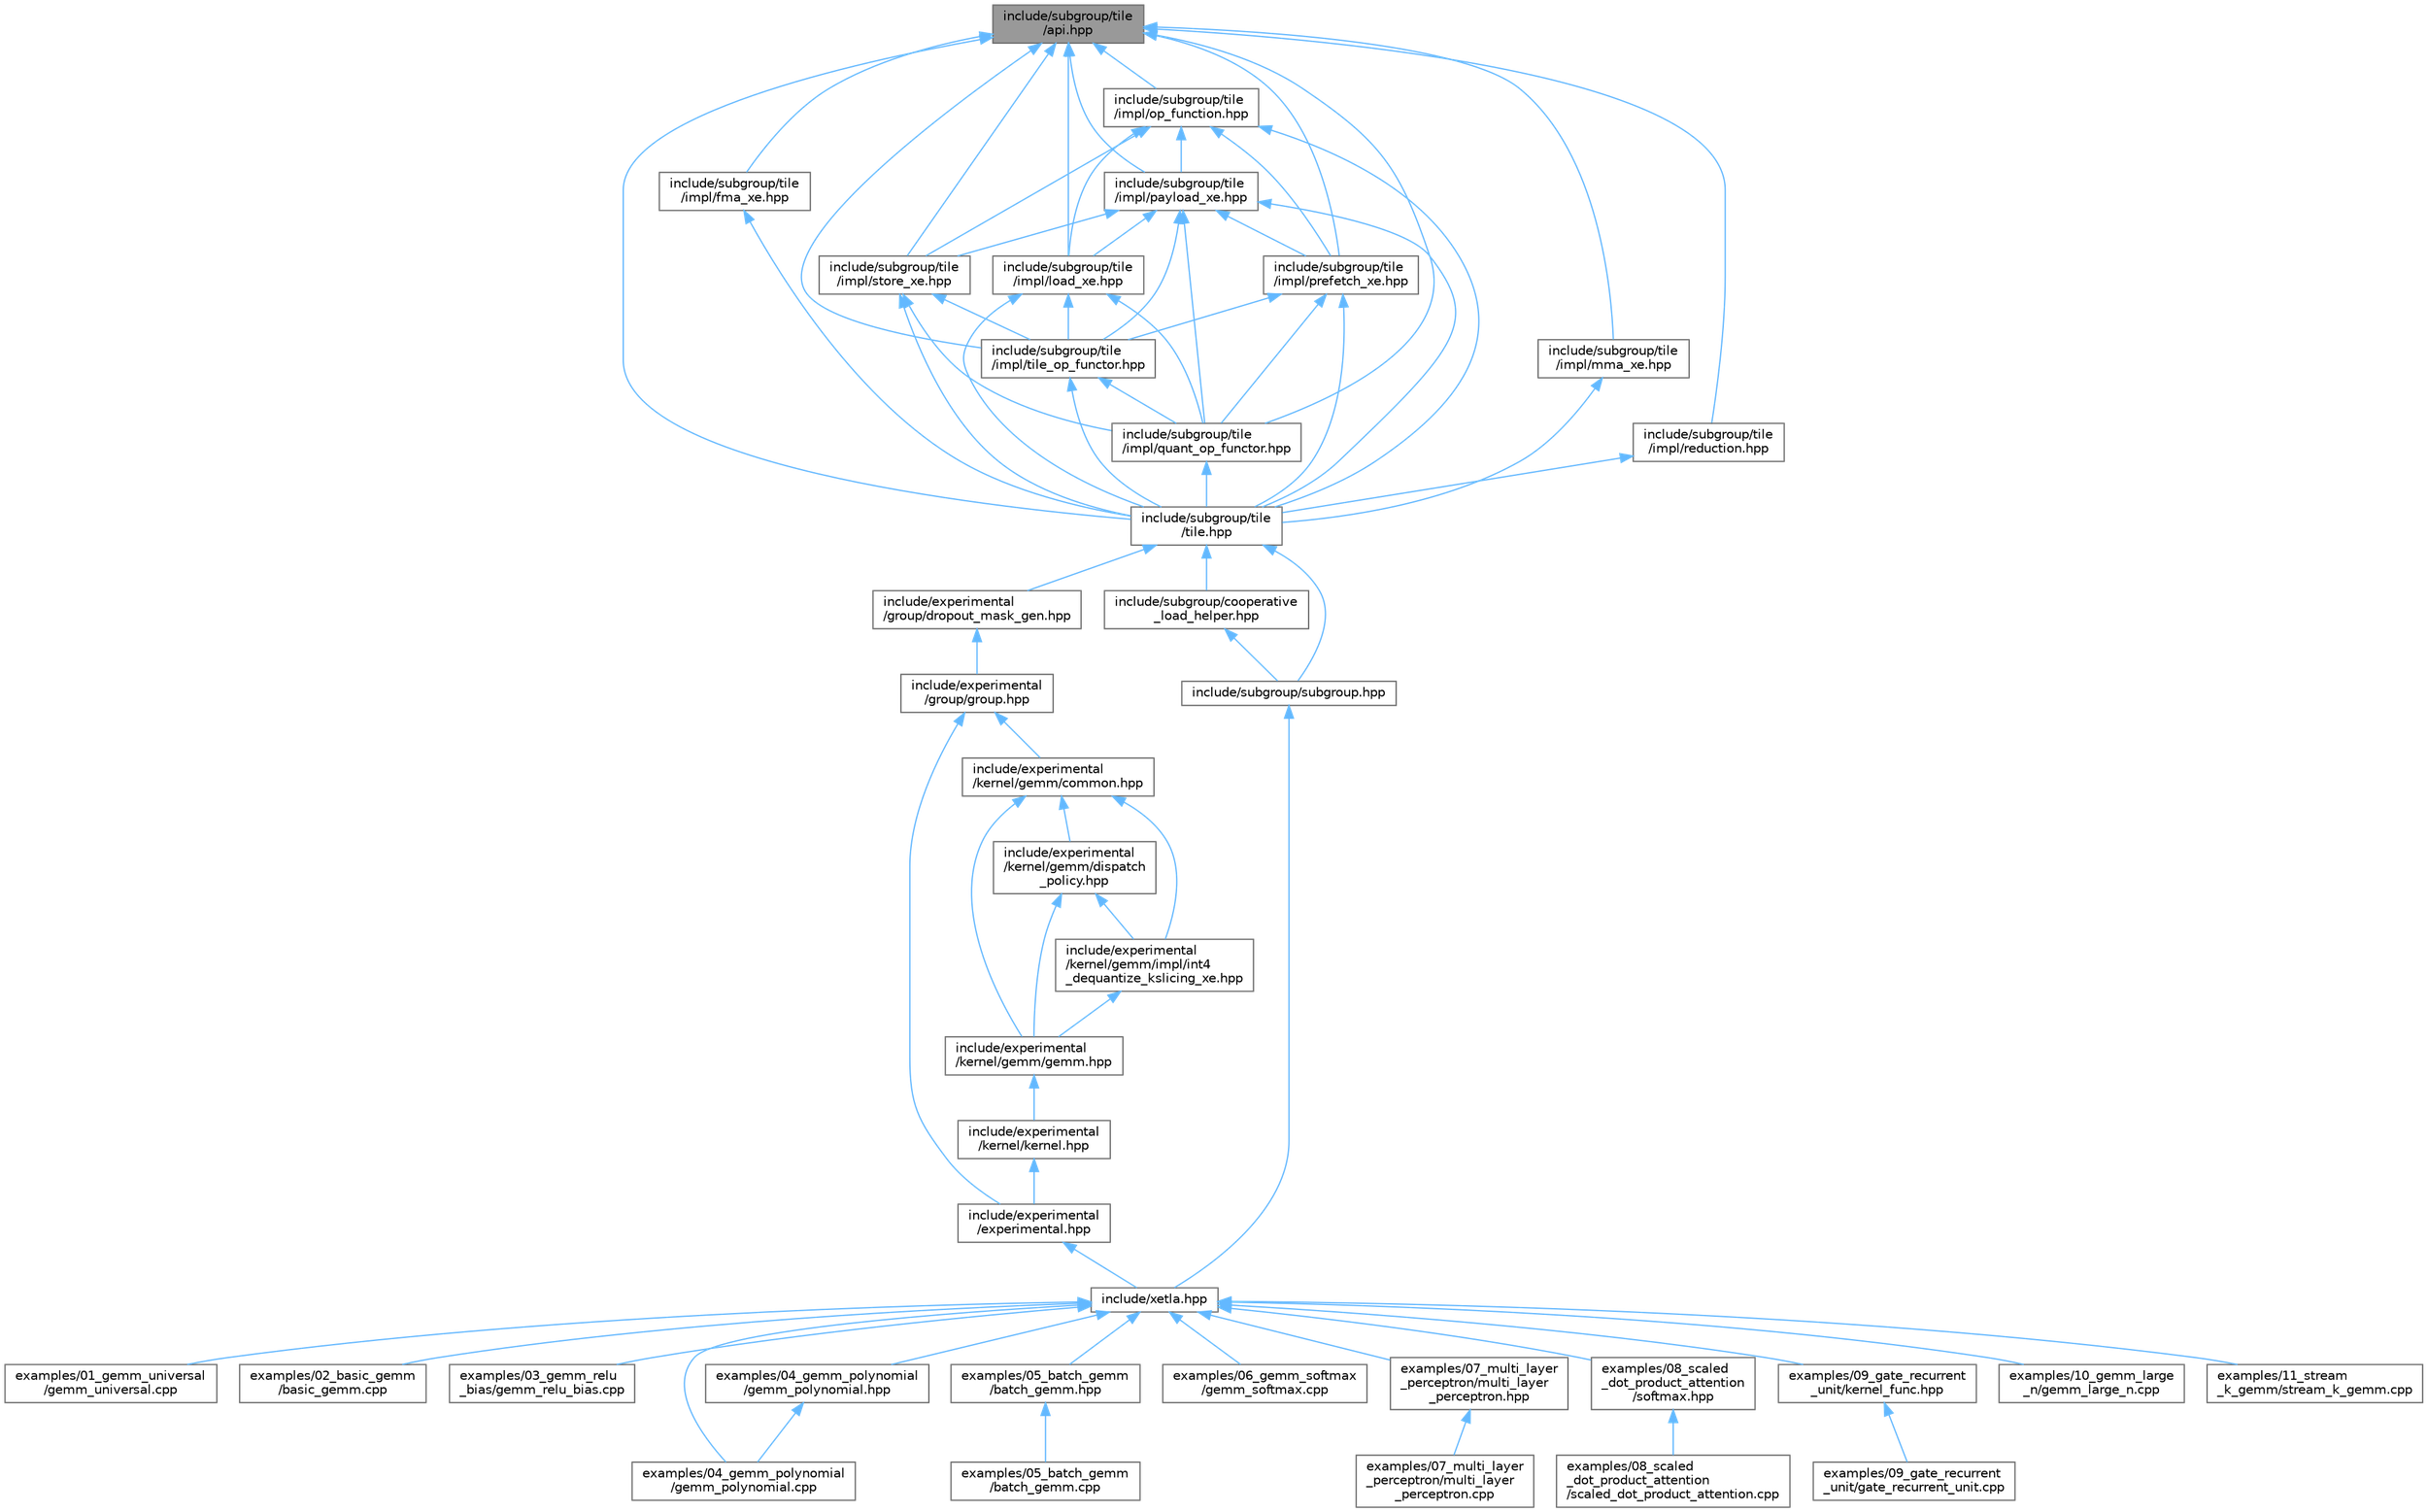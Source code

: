 digraph "include/subgroup/tile/api.hpp"
{
 // LATEX_PDF_SIZE
  bgcolor="transparent";
  edge [fontname=Helvetica,fontsize=10,labelfontname=Helvetica,labelfontsize=10];
  node [fontname=Helvetica,fontsize=10,shape=box,height=0.2,width=0.4];
  Node1 [id="Node000001",label="include/subgroup/tile\l/api.hpp",height=0.2,width=0.4,color="gray40", fillcolor="grey60", style="filled", fontcolor="black",tooltip="C++ API."];
  Node1 -> Node2 [id="edge1_Node000001_Node000002",dir="back",color="steelblue1",style="solid",tooltip=" "];
  Node2 [id="Node000002",label="include/subgroup/tile\l/impl/fma_xe.hpp",height=0.2,width=0.4,color="grey40", fillcolor="white", style="filled",URL="$fma__xe_8hpp.html",tooltip="C++ API."];
  Node2 -> Node3 [id="edge2_Node000002_Node000003",dir="back",color="steelblue1",style="solid",tooltip=" "];
  Node3 [id="Node000003",label="include/subgroup/tile\l/tile.hpp",height=0.2,width=0.4,color="grey40", fillcolor="white", style="filled",URL="$tile_8hpp.html",tooltip="C++ API."];
  Node3 -> Node4 [id="edge3_Node000003_Node000004",dir="back",color="steelblue1",style="solid",tooltip=" "];
  Node4 [id="Node000004",label="include/experimental\l/group/dropout_mask_gen.hpp",height=0.2,width=0.4,color="grey40", fillcolor="white", style="filled",URL="$dropout__mask__gen_8hpp.html",tooltip="C++ API."];
  Node4 -> Node5 [id="edge4_Node000004_Node000005",dir="back",color="steelblue1",style="solid",tooltip=" "];
  Node5 [id="Node000005",label="include/experimental\l/group/group.hpp",height=0.2,width=0.4,color="grey40", fillcolor="white", style="filled",URL="$experimental_2group_2group_8hpp.html",tooltip="C++ API."];
  Node5 -> Node6 [id="edge5_Node000005_Node000006",dir="back",color="steelblue1",style="solid",tooltip=" "];
  Node6 [id="Node000006",label="include/experimental\l/experimental.hpp",height=0.2,width=0.4,color="grey40", fillcolor="white", style="filled",URL="$experimental_8hpp.html",tooltip="C++ API."];
  Node6 -> Node7 [id="edge6_Node000006_Node000007",dir="back",color="steelblue1",style="solid",tooltip=" "];
  Node7 [id="Node000007",label="include/xetla.hpp",height=0.2,width=0.4,color="grey40", fillcolor="white", style="filled",URL="$xetla_8hpp.html",tooltip="C++ API."];
  Node7 -> Node8 [id="edge7_Node000007_Node000008",dir="back",color="steelblue1",style="solid",tooltip=" "];
  Node8 [id="Node000008",label="examples/01_gemm_universal\l/gemm_universal.cpp",height=0.2,width=0.4,color="grey40", fillcolor="white", style="filled",URL="$gemm__universal_8cpp.html",tooltip=" "];
  Node7 -> Node9 [id="edge8_Node000007_Node000009",dir="back",color="steelblue1",style="solid",tooltip=" "];
  Node9 [id="Node000009",label="examples/02_basic_gemm\l/basic_gemm.cpp",height=0.2,width=0.4,color="grey40", fillcolor="white", style="filled",URL="$basic__gemm_8cpp.html",tooltip=" "];
  Node7 -> Node10 [id="edge9_Node000007_Node000010",dir="back",color="steelblue1",style="solid",tooltip=" "];
  Node10 [id="Node000010",label="examples/03_gemm_relu\l_bias/gemm_relu_bias.cpp",height=0.2,width=0.4,color="grey40", fillcolor="white", style="filled",URL="$gemm__relu__bias_8cpp.html",tooltip=" "];
  Node7 -> Node11 [id="edge10_Node000007_Node000011",dir="back",color="steelblue1",style="solid",tooltip=" "];
  Node11 [id="Node000011",label="examples/04_gemm_polynomial\l/gemm_polynomial.cpp",height=0.2,width=0.4,color="grey40", fillcolor="white", style="filled",URL="$gemm__polynomial_8cpp.html",tooltip=" "];
  Node7 -> Node12 [id="edge11_Node000007_Node000012",dir="back",color="steelblue1",style="solid",tooltip=" "];
  Node12 [id="Node000012",label="examples/04_gemm_polynomial\l/gemm_polynomial.hpp",height=0.2,width=0.4,color="grey40", fillcolor="white", style="filled",URL="$gemm__polynomial_8hpp.html",tooltip=" "];
  Node12 -> Node11 [id="edge12_Node000012_Node000011",dir="back",color="steelblue1",style="solid",tooltip=" "];
  Node7 -> Node13 [id="edge13_Node000007_Node000013",dir="back",color="steelblue1",style="solid",tooltip=" "];
  Node13 [id="Node000013",label="examples/05_batch_gemm\l/batch_gemm.hpp",height=0.2,width=0.4,color="grey40", fillcolor="white", style="filled",URL="$batch__gemm_8hpp.html",tooltip="C++ API."];
  Node13 -> Node14 [id="edge14_Node000013_Node000014",dir="back",color="steelblue1",style="solid",tooltip=" "];
  Node14 [id="Node000014",label="examples/05_batch_gemm\l/batch_gemm.cpp",height=0.2,width=0.4,color="grey40", fillcolor="white", style="filled",URL="$batch__gemm_8cpp.html",tooltip=" "];
  Node7 -> Node15 [id="edge15_Node000007_Node000015",dir="back",color="steelblue1",style="solid",tooltip=" "];
  Node15 [id="Node000015",label="examples/06_gemm_softmax\l/gemm_softmax.cpp",height=0.2,width=0.4,color="grey40", fillcolor="white", style="filled",URL="$gemm__softmax_8cpp.html",tooltip=" "];
  Node7 -> Node16 [id="edge16_Node000007_Node000016",dir="back",color="steelblue1",style="solid",tooltip=" "];
  Node16 [id="Node000016",label="examples/07_multi_layer\l_perceptron/multi_layer\l_perceptron.hpp",height=0.2,width=0.4,color="grey40", fillcolor="white", style="filled",URL="$multi__layer__perceptron_8hpp.html",tooltip="C++ API."];
  Node16 -> Node17 [id="edge17_Node000016_Node000017",dir="back",color="steelblue1",style="solid",tooltip=" "];
  Node17 [id="Node000017",label="examples/07_multi_layer\l_perceptron/multi_layer\l_perceptron.cpp",height=0.2,width=0.4,color="grey40", fillcolor="white", style="filled",URL="$multi__layer__perceptron_8cpp.html",tooltip=" "];
  Node7 -> Node18 [id="edge18_Node000007_Node000018",dir="back",color="steelblue1",style="solid",tooltip=" "];
  Node18 [id="Node000018",label="examples/08_scaled\l_dot_product_attention\l/softmax.hpp",height=0.2,width=0.4,color="grey40", fillcolor="white", style="filled",URL="$examples_208__scaled__dot__product__attention_2softmax_8hpp.html",tooltip=" "];
  Node18 -> Node19 [id="edge19_Node000018_Node000019",dir="back",color="steelblue1",style="solid",tooltip=" "];
  Node19 [id="Node000019",label="examples/08_scaled\l_dot_product_attention\l/scaled_dot_product_attention.cpp",height=0.2,width=0.4,color="grey40", fillcolor="white", style="filled",URL="$scaled__dot__product__attention_8cpp.html",tooltip=" "];
  Node7 -> Node20 [id="edge20_Node000007_Node000020",dir="back",color="steelblue1",style="solid",tooltip=" "];
  Node20 [id="Node000020",label="examples/09_gate_recurrent\l_unit/kernel_func.hpp",height=0.2,width=0.4,color="grey40", fillcolor="white", style="filled",URL="$kernel__func_8hpp.html",tooltip=" "];
  Node20 -> Node21 [id="edge21_Node000020_Node000021",dir="back",color="steelblue1",style="solid",tooltip=" "];
  Node21 [id="Node000021",label="examples/09_gate_recurrent\l_unit/gate_recurrent_unit.cpp",height=0.2,width=0.4,color="grey40", fillcolor="white", style="filled",URL="$gate__recurrent__unit_8cpp.html",tooltip=" "];
  Node7 -> Node22 [id="edge22_Node000007_Node000022",dir="back",color="steelblue1",style="solid",tooltip=" "];
  Node22 [id="Node000022",label="examples/10_gemm_large\l_n/gemm_large_n.cpp",height=0.2,width=0.4,color="grey40", fillcolor="white", style="filled",URL="$gemm__large__n_8cpp.html",tooltip=" "];
  Node7 -> Node23 [id="edge23_Node000007_Node000023",dir="back",color="steelblue1",style="solid",tooltip=" "];
  Node23 [id="Node000023",label="examples/11_stream\l_k_gemm/stream_k_gemm.cpp",height=0.2,width=0.4,color="grey40", fillcolor="white", style="filled",URL="$stream__k__gemm_8cpp.html",tooltip=" "];
  Node5 -> Node24 [id="edge24_Node000005_Node000024",dir="back",color="steelblue1",style="solid",tooltip=" "];
  Node24 [id="Node000024",label="include/experimental\l/kernel/gemm/common.hpp",height=0.2,width=0.4,color="grey40", fillcolor="white", style="filled",URL="$experimental_2kernel_2gemm_2common_8hpp.html",tooltip="C++ API."];
  Node24 -> Node25 [id="edge25_Node000024_Node000025",dir="back",color="steelblue1",style="solid",tooltip=" "];
  Node25 [id="Node000025",label="include/experimental\l/kernel/gemm/dispatch\l_policy.hpp",height=0.2,width=0.4,color="grey40", fillcolor="white", style="filled",URL="$experimental_2kernel_2gemm_2dispatch__policy_8hpp.html",tooltip="C++ API."];
  Node25 -> Node26 [id="edge26_Node000025_Node000026",dir="back",color="steelblue1",style="solid",tooltip=" "];
  Node26 [id="Node000026",label="include/experimental\l/kernel/gemm/gemm.hpp",height=0.2,width=0.4,color="grey40", fillcolor="white", style="filled",URL="$experimental_2kernel_2gemm_2gemm_8hpp.html",tooltip="C++ API."];
  Node26 -> Node27 [id="edge27_Node000026_Node000027",dir="back",color="steelblue1",style="solid",tooltip=" "];
  Node27 [id="Node000027",label="include/experimental\l/kernel/kernel.hpp",height=0.2,width=0.4,color="grey40", fillcolor="white", style="filled",URL="$experimental_2kernel_2kernel_8hpp.html",tooltip="C++ API."];
  Node27 -> Node6 [id="edge28_Node000027_Node000006",dir="back",color="steelblue1",style="solid",tooltip=" "];
  Node25 -> Node28 [id="edge29_Node000025_Node000028",dir="back",color="steelblue1",style="solid",tooltip=" "];
  Node28 [id="Node000028",label="include/experimental\l/kernel/gemm/impl/int4\l_dequantize_kslicing_xe.hpp",height=0.2,width=0.4,color="grey40", fillcolor="white", style="filled",URL="$int4__dequantize__kslicing__xe_8hpp.html",tooltip="C++ API."];
  Node28 -> Node26 [id="edge30_Node000028_Node000026",dir="back",color="steelblue1",style="solid",tooltip=" "];
  Node24 -> Node26 [id="edge31_Node000024_Node000026",dir="back",color="steelblue1",style="solid",tooltip=" "];
  Node24 -> Node28 [id="edge32_Node000024_Node000028",dir="back",color="steelblue1",style="solid",tooltip=" "];
  Node3 -> Node29 [id="edge33_Node000003_Node000029",dir="back",color="steelblue1",style="solid",tooltip=" "];
  Node29 [id="Node000029",label="include/subgroup/cooperative\l_load_helper.hpp",height=0.2,width=0.4,color="grey40", fillcolor="white", style="filled",URL="$cooperative__load__helper_8hpp.html",tooltip="C++ API."];
  Node29 -> Node30 [id="edge34_Node000029_Node000030",dir="back",color="steelblue1",style="solid",tooltip=" "];
  Node30 [id="Node000030",label="include/subgroup/subgroup.hpp",height=0.2,width=0.4,color="grey40", fillcolor="white", style="filled",URL="$subgroup_2subgroup_8hpp.html",tooltip="C++ API."];
  Node30 -> Node7 [id="edge35_Node000030_Node000007",dir="back",color="steelblue1",style="solid",tooltip=" "];
  Node3 -> Node30 [id="edge36_Node000003_Node000030",dir="back",color="steelblue1",style="solid",tooltip=" "];
  Node1 -> Node31 [id="edge37_Node000001_Node000031",dir="back",color="steelblue1",style="solid",tooltip=" "];
  Node31 [id="Node000031",label="include/subgroup/tile\l/impl/load_xe.hpp",height=0.2,width=0.4,color="grey40", fillcolor="white", style="filled",URL="$load__xe_8hpp.html",tooltip="C++ API."];
  Node31 -> Node32 [id="edge38_Node000031_Node000032",dir="back",color="steelblue1",style="solid",tooltip=" "];
  Node32 [id="Node000032",label="include/subgroup/tile\l/impl/quant_op_functor.hpp",height=0.2,width=0.4,color="grey40", fillcolor="white", style="filled",URL="$quant__op__functor_8hpp.html",tooltip="C++ API."];
  Node32 -> Node3 [id="edge39_Node000032_Node000003",dir="back",color="steelblue1",style="solid",tooltip=" "];
  Node31 -> Node33 [id="edge40_Node000031_Node000033",dir="back",color="steelblue1",style="solid",tooltip=" "];
  Node33 [id="Node000033",label="include/subgroup/tile\l/impl/tile_op_functor.hpp",height=0.2,width=0.4,color="grey40", fillcolor="white", style="filled",URL="$tile__op__functor_8hpp.html",tooltip="C++ API."];
  Node33 -> Node32 [id="edge41_Node000033_Node000032",dir="back",color="steelblue1",style="solid",tooltip=" "];
  Node33 -> Node3 [id="edge42_Node000033_Node000003",dir="back",color="steelblue1",style="solid",tooltip=" "];
  Node31 -> Node3 [id="edge43_Node000031_Node000003",dir="back",color="steelblue1",style="solid",tooltip=" "];
  Node1 -> Node34 [id="edge44_Node000001_Node000034",dir="back",color="steelblue1",style="solid",tooltip=" "];
  Node34 [id="Node000034",label="include/subgroup/tile\l/impl/mma_xe.hpp",height=0.2,width=0.4,color="grey40", fillcolor="white", style="filled",URL="$mma__xe_8hpp.html",tooltip="C++ API."];
  Node34 -> Node3 [id="edge45_Node000034_Node000003",dir="back",color="steelblue1",style="solid",tooltip=" "];
  Node1 -> Node35 [id="edge46_Node000001_Node000035",dir="back",color="steelblue1",style="solid",tooltip=" "];
  Node35 [id="Node000035",label="include/subgroup/tile\l/impl/op_function.hpp",height=0.2,width=0.4,color="grey40", fillcolor="white", style="filled",URL="$op__function_8hpp.html",tooltip="C++ API."];
  Node35 -> Node31 [id="edge47_Node000035_Node000031",dir="back",color="steelblue1",style="solid",tooltip=" "];
  Node35 -> Node36 [id="edge48_Node000035_Node000036",dir="back",color="steelblue1",style="solid",tooltip=" "];
  Node36 [id="Node000036",label="include/subgroup/tile\l/impl/payload_xe.hpp",height=0.2,width=0.4,color="grey40", fillcolor="white", style="filled",URL="$payload__xe_8hpp.html",tooltip="C++ API."];
  Node36 -> Node31 [id="edge49_Node000036_Node000031",dir="back",color="steelblue1",style="solid",tooltip=" "];
  Node36 -> Node37 [id="edge50_Node000036_Node000037",dir="back",color="steelblue1",style="solid",tooltip=" "];
  Node37 [id="Node000037",label="include/subgroup/tile\l/impl/prefetch_xe.hpp",height=0.2,width=0.4,color="grey40", fillcolor="white", style="filled",URL="$prefetch__xe_8hpp.html",tooltip="C++ API."];
  Node37 -> Node32 [id="edge51_Node000037_Node000032",dir="back",color="steelblue1",style="solid",tooltip=" "];
  Node37 -> Node33 [id="edge52_Node000037_Node000033",dir="back",color="steelblue1",style="solid",tooltip=" "];
  Node37 -> Node3 [id="edge53_Node000037_Node000003",dir="back",color="steelblue1",style="solid",tooltip=" "];
  Node36 -> Node32 [id="edge54_Node000036_Node000032",dir="back",color="steelblue1",style="solid",tooltip=" "];
  Node36 -> Node38 [id="edge55_Node000036_Node000038",dir="back",color="steelblue1",style="solid",tooltip=" "];
  Node38 [id="Node000038",label="include/subgroup/tile\l/impl/store_xe.hpp",height=0.2,width=0.4,color="grey40", fillcolor="white", style="filled",URL="$store__xe_8hpp.html",tooltip="C++ API."];
  Node38 -> Node32 [id="edge56_Node000038_Node000032",dir="back",color="steelblue1",style="solid",tooltip=" "];
  Node38 -> Node33 [id="edge57_Node000038_Node000033",dir="back",color="steelblue1",style="solid",tooltip=" "];
  Node38 -> Node3 [id="edge58_Node000038_Node000003",dir="back",color="steelblue1",style="solid",tooltip=" "];
  Node36 -> Node33 [id="edge59_Node000036_Node000033",dir="back",color="steelblue1",style="solid",tooltip=" "];
  Node36 -> Node3 [id="edge60_Node000036_Node000003",dir="back",color="steelblue1",style="solid",tooltip=" "];
  Node35 -> Node37 [id="edge61_Node000035_Node000037",dir="back",color="steelblue1",style="solid",tooltip=" "];
  Node35 -> Node38 [id="edge62_Node000035_Node000038",dir="back",color="steelblue1",style="solid",tooltip=" "];
  Node35 -> Node3 [id="edge63_Node000035_Node000003",dir="back",color="steelblue1",style="solid",tooltip=" "];
  Node1 -> Node36 [id="edge64_Node000001_Node000036",dir="back",color="steelblue1",style="solid",tooltip=" "];
  Node1 -> Node37 [id="edge65_Node000001_Node000037",dir="back",color="steelblue1",style="solid",tooltip=" "];
  Node1 -> Node32 [id="edge66_Node000001_Node000032",dir="back",color="steelblue1",style="solid",tooltip=" "];
  Node1 -> Node39 [id="edge67_Node000001_Node000039",dir="back",color="steelblue1",style="solid",tooltip=" "];
  Node39 [id="Node000039",label="include/subgroup/tile\l/impl/reduction.hpp",height=0.2,width=0.4,color="grey40", fillcolor="white", style="filled",URL="$subgroup_2tile_2impl_2reduction_8hpp.html",tooltip="C++ API."];
  Node39 -> Node3 [id="edge68_Node000039_Node000003",dir="back",color="steelblue1",style="solid",tooltip=" "];
  Node1 -> Node38 [id="edge69_Node000001_Node000038",dir="back",color="steelblue1",style="solid",tooltip=" "];
  Node1 -> Node33 [id="edge70_Node000001_Node000033",dir="back",color="steelblue1",style="solid",tooltip=" "];
  Node1 -> Node3 [id="edge71_Node000001_Node000003",dir="back",color="steelblue1",style="solid",tooltip=" "];
}
